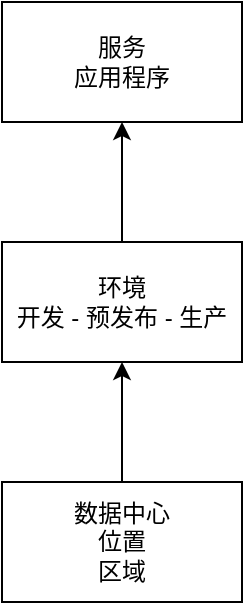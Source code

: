 <mxfile version="12.6.5" type="device"><diagram id="gEB_RC7_MKkixGY6Jra5" name="Page-1"><mxGraphModel dx="1024" dy="592" grid="1" gridSize="10" guides="1" tooltips="1" connect="1" arrows="1" fold="1" page="1" pageScale="1" pageWidth="2339" pageHeight="3300" math="0" shadow="0"><root><mxCell id="0"/><mxCell id="1" parent="0"/><mxCell id="Gz3FOhB9vrMhzar5n3WR-1" value="服务&lt;br&gt;应用程序" style="rounded=0;whiteSpace=wrap;html=1;" vertex="1" parent="1"><mxGeometry x="460" y="70" width="120" height="60" as="geometry"/></mxCell><mxCell id="Gz3FOhB9vrMhzar5n3WR-5" style="edgeStyle=orthogonalEdgeStyle;rounded=0;orthogonalLoop=1;jettySize=auto;html=1;entryX=0.5;entryY=1;entryDx=0;entryDy=0;" edge="1" parent="1" source="Gz3FOhB9vrMhzar5n3WR-2" target="Gz3FOhB9vrMhzar5n3WR-1"><mxGeometry relative="1" as="geometry"/></mxCell><mxCell id="Gz3FOhB9vrMhzar5n3WR-2" value="环境&lt;br&gt;开发 - 预发布 - 生产" style="rounded=0;whiteSpace=wrap;html=1;" vertex="1" parent="1"><mxGeometry x="460" y="190" width="120" height="60" as="geometry"/></mxCell><mxCell id="Gz3FOhB9vrMhzar5n3WR-4" style="edgeStyle=orthogonalEdgeStyle;rounded=0;orthogonalLoop=1;jettySize=auto;html=1;" edge="1" parent="1" source="Gz3FOhB9vrMhzar5n3WR-3" target="Gz3FOhB9vrMhzar5n3WR-2"><mxGeometry relative="1" as="geometry"/></mxCell><mxCell id="Gz3FOhB9vrMhzar5n3WR-3" value="数据中心&lt;br&gt;位置&lt;br&gt;区域" style="rounded=0;whiteSpace=wrap;html=1;" vertex="1" parent="1"><mxGeometry x="460" y="310" width="120" height="60" as="geometry"/></mxCell></root></mxGraphModel></diagram></mxfile>